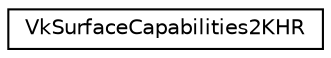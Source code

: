 digraph "Graphical Class Hierarchy"
{
 // LATEX_PDF_SIZE
  edge [fontname="Helvetica",fontsize="10",labelfontname="Helvetica",labelfontsize="10"];
  node [fontname="Helvetica",fontsize="10",shape=record];
  rankdir="LR";
  Node0 [label="VkSurfaceCapabilities2KHR",height=0.2,width=0.4,color="black", fillcolor="white", style="filled",URL="$de/d82/structVkSurfaceCapabilities2KHR.html",tooltip=" "];
}
